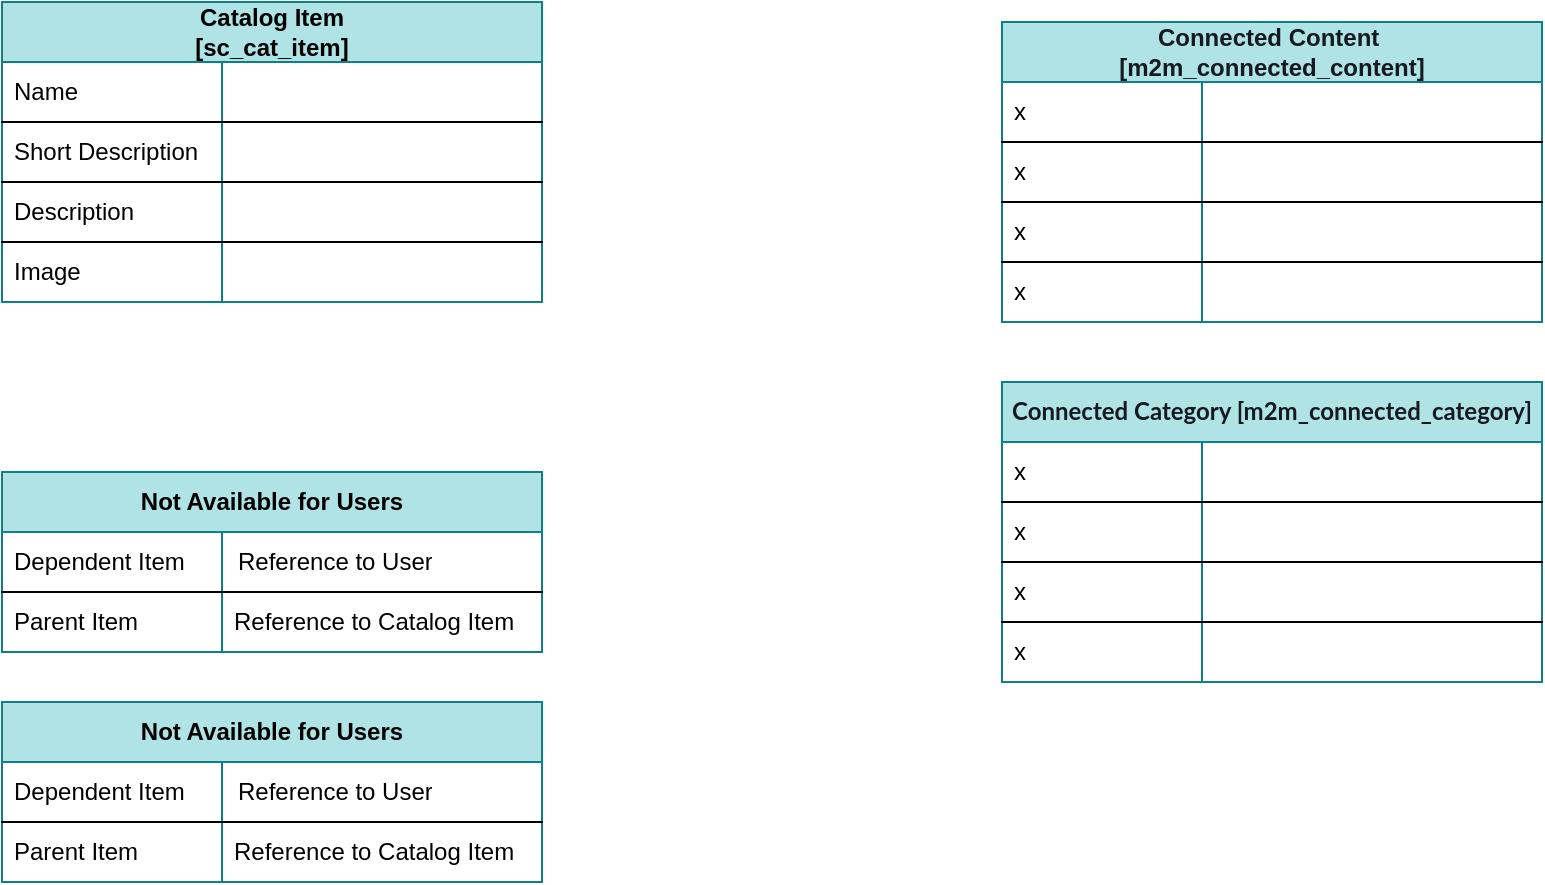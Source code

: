 <mxfile version="24.7.7">
  <diagram id="C5RBs43oDa-KdzZeNtuy" name="Page-1">
    <mxGraphModel dx="1006" dy="694" grid="1" gridSize="10" guides="1" tooltips="1" connect="1" arrows="1" fold="1" page="1" pageScale="1" pageWidth="827" pageHeight="1169" math="0" shadow="0">
      <root>
        <mxCell id="WIyWlLk6GJQsqaUBKTNV-0" />
        <mxCell id="WIyWlLk6GJQsqaUBKTNV-1" parent="WIyWlLk6GJQsqaUBKTNV-0" />
        <mxCell id="HOfxc2R9RzABDRjbj7p2-15" value="Not Available for Users" style="shape=table;startSize=30;container=1;collapsible=1;childLayout=tableLayout;fixedRows=1;rowLines=0;fontStyle=1;align=center;resizeLast=1;html=1;whiteSpace=wrap;fillColor=#b0e3e6;strokeColor=#0e8088;" vertex="1" parent="WIyWlLk6GJQsqaUBKTNV-1">
          <mxGeometry x="20" y="255" width="270" height="90" as="geometry" />
        </mxCell>
        <mxCell id="HOfxc2R9RzABDRjbj7p2-19" value="" style="shape=tableRow;horizontal=0;startSize=0;swimlaneHead=0;swimlaneBody=0;fillColor=none;collapsible=0;dropTarget=0;points=[[0,0.5],[1,0.5]];portConstraint=eastwest;top=0;left=0;right=0;bottom=1;html=1;" vertex="1" parent="HOfxc2R9RzABDRjbj7p2-15">
          <mxGeometry y="30" width="270" height="30" as="geometry" />
        </mxCell>
        <mxCell id="HOfxc2R9RzABDRjbj7p2-20" value="Dependent Item" style="shape=partialRectangle;connectable=0;fillColor=none;top=0;left=0;bottom=0;right=0;fontStyle=0;overflow=hidden;html=1;whiteSpace=wrap;align=left;spacingLeft=4;spacingRight=4;" vertex="1" parent="HOfxc2R9RzABDRjbj7p2-19">
          <mxGeometry width="110" height="30" as="geometry">
            <mxRectangle width="110" height="30" as="alternateBounds" />
          </mxGeometry>
        </mxCell>
        <mxCell id="HOfxc2R9RzABDRjbj7p2-21" value="Reference to User" style="shape=partialRectangle;connectable=0;fillColor=none;top=0;left=0;bottom=0;right=0;align=left;spacingLeft=6;fontStyle=0;overflow=hidden;html=1;whiteSpace=wrap;" vertex="1" parent="HOfxc2R9RzABDRjbj7p2-19">
          <mxGeometry x="110" width="160" height="30" as="geometry">
            <mxRectangle width="160" height="30" as="alternateBounds" />
          </mxGeometry>
        </mxCell>
        <mxCell id="HOfxc2R9RzABDRjbj7p2-22" value="" style="shape=tableRow;horizontal=0;startSize=0;swimlaneHead=0;swimlaneBody=0;fillColor=none;collapsible=0;dropTarget=0;points=[[0,0.5],[1,0.5]];portConstraint=eastwest;top=0;left=0;right=0;bottom=0;html=1;" vertex="1" parent="HOfxc2R9RzABDRjbj7p2-15">
          <mxGeometry y="60" width="270" height="30" as="geometry" />
        </mxCell>
        <mxCell id="HOfxc2R9RzABDRjbj7p2-23" value="Parent Item" style="shape=partialRectangle;connectable=0;fillColor=none;top=0;left=0;bottom=0;right=0;editable=1;overflow=hidden;html=1;whiteSpace=wrap;align=left;spacingLeft=4;spacingRight=4;" vertex="1" parent="HOfxc2R9RzABDRjbj7p2-22">
          <mxGeometry width="110" height="30" as="geometry">
            <mxRectangle width="110" height="30" as="alternateBounds" />
          </mxGeometry>
        </mxCell>
        <mxCell id="HOfxc2R9RzABDRjbj7p2-24" value="Reference to Catalog Item" style="shape=partialRectangle;connectable=0;fillColor=none;top=0;left=0;bottom=0;right=0;align=left;spacingLeft=4;overflow=hidden;html=1;whiteSpace=wrap;spacingRight=4;" vertex="1" parent="HOfxc2R9RzABDRjbj7p2-22">
          <mxGeometry x="110" width="160" height="30" as="geometry">
            <mxRectangle width="160" height="30" as="alternateBounds" />
          </mxGeometry>
        </mxCell>
        <mxCell id="HOfxc2R9RzABDRjbj7p2-29" value="Not Available for Users" style="shape=table;startSize=30;container=1;collapsible=1;childLayout=tableLayout;fixedRows=1;rowLines=0;fontStyle=1;align=center;resizeLast=1;html=1;whiteSpace=wrap;fillColor=#b0e3e6;strokeColor=#0e8088;" vertex="1" parent="WIyWlLk6GJQsqaUBKTNV-1">
          <mxGeometry x="20" y="370" width="270" height="90" as="geometry" />
        </mxCell>
        <mxCell id="HOfxc2R9RzABDRjbj7p2-30" value="" style="shape=tableRow;horizontal=0;startSize=0;swimlaneHead=0;swimlaneBody=0;fillColor=none;collapsible=0;dropTarget=0;points=[[0,0.5],[1,0.5]];portConstraint=eastwest;top=0;left=0;right=0;bottom=1;html=1;" vertex="1" parent="HOfxc2R9RzABDRjbj7p2-29">
          <mxGeometry y="30" width="270" height="30" as="geometry" />
        </mxCell>
        <mxCell id="HOfxc2R9RzABDRjbj7p2-31" value="Dependent Item" style="shape=partialRectangle;connectable=0;fillColor=none;top=0;left=0;bottom=0;right=0;fontStyle=0;overflow=hidden;html=1;whiteSpace=wrap;align=left;spacingLeft=4;spacingRight=4;" vertex="1" parent="HOfxc2R9RzABDRjbj7p2-30">
          <mxGeometry width="110" height="30" as="geometry">
            <mxRectangle width="110" height="30" as="alternateBounds" />
          </mxGeometry>
        </mxCell>
        <mxCell id="HOfxc2R9RzABDRjbj7p2-32" value="Reference to User" style="shape=partialRectangle;connectable=0;fillColor=none;top=0;left=0;bottom=0;right=0;align=left;spacingLeft=6;fontStyle=0;overflow=hidden;html=1;whiteSpace=wrap;" vertex="1" parent="HOfxc2R9RzABDRjbj7p2-30">
          <mxGeometry x="110" width="160" height="30" as="geometry">
            <mxRectangle width="160" height="30" as="alternateBounds" />
          </mxGeometry>
        </mxCell>
        <mxCell id="HOfxc2R9RzABDRjbj7p2-33" value="" style="shape=tableRow;horizontal=0;startSize=0;swimlaneHead=0;swimlaneBody=0;fillColor=none;collapsible=0;dropTarget=0;points=[[0,0.5],[1,0.5]];portConstraint=eastwest;top=0;left=0;right=0;bottom=0;html=1;" vertex="1" parent="HOfxc2R9RzABDRjbj7p2-29">
          <mxGeometry y="60" width="270" height="30" as="geometry" />
        </mxCell>
        <mxCell id="HOfxc2R9RzABDRjbj7p2-34" value="Parent Item" style="shape=partialRectangle;connectable=0;fillColor=none;top=0;left=0;bottom=0;right=0;editable=1;overflow=hidden;html=1;whiteSpace=wrap;align=left;spacingLeft=4;spacingRight=4;" vertex="1" parent="HOfxc2R9RzABDRjbj7p2-33">
          <mxGeometry width="110" height="30" as="geometry">
            <mxRectangle width="110" height="30" as="alternateBounds" />
          </mxGeometry>
        </mxCell>
        <mxCell id="HOfxc2R9RzABDRjbj7p2-35" value="Reference to Catalog Item" style="shape=partialRectangle;connectable=0;fillColor=none;top=0;left=0;bottom=0;right=0;align=left;spacingLeft=4;overflow=hidden;html=1;whiteSpace=wrap;spacingRight=4;" vertex="1" parent="HOfxc2R9RzABDRjbj7p2-33">
          <mxGeometry x="110" width="160" height="30" as="geometry">
            <mxRectangle width="160" height="30" as="alternateBounds" />
          </mxGeometry>
        </mxCell>
        <mxCell id="HOfxc2R9RzABDRjbj7p2-36" value="&lt;span style=&quot;text-wrap: nowrap;&quot;&gt;Catalog Item&lt;/span&gt;&lt;div&gt;&lt;span style=&quot;text-wrap: nowrap;&quot;&gt;[sc_cat_item]&lt;/span&gt;&lt;/div&gt;" style="shape=table;startSize=30;container=1;collapsible=1;childLayout=tableLayout;fixedRows=1;rowLines=0;fontStyle=1;align=center;resizeLast=1;html=1;whiteSpace=wrap;fillColor=#b0e3e6;strokeColor=#0e8088;" vertex="1" parent="WIyWlLk6GJQsqaUBKTNV-1">
          <mxGeometry x="20" y="20" width="270" height="150" as="geometry" />
        </mxCell>
        <mxCell id="HOfxc2R9RzABDRjbj7p2-37" value="" style="shape=tableRow;horizontal=0;startSize=0;swimlaneHead=0;swimlaneBody=0;fillColor=none;collapsible=0;dropTarget=0;points=[[0,0.5],[1,0.5]];portConstraint=eastwest;top=0;left=0;right=0;bottom=1;html=1;" vertex="1" parent="HOfxc2R9RzABDRjbj7p2-36">
          <mxGeometry y="30" width="270" height="30" as="geometry" />
        </mxCell>
        <mxCell id="HOfxc2R9RzABDRjbj7p2-38" value="Name" style="shape=partialRectangle;connectable=0;fillColor=none;top=0;left=0;bottom=0;right=0;fontStyle=0;overflow=hidden;html=1;whiteSpace=wrap;align=left;spacingLeft=4;spacingRight=4;" vertex="1" parent="HOfxc2R9RzABDRjbj7p2-37">
          <mxGeometry width="110" height="30" as="geometry">
            <mxRectangle width="110" height="30" as="alternateBounds" />
          </mxGeometry>
        </mxCell>
        <mxCell id="HOfxc2R9RzABDRjbj7p2-39" value="" style="shape=partialRectangle;connectable=0;fillColor=none;top=0;left=0;bottom=0;right=0;align=left;spacingLeft=6;fontStyle=0;overflow=hidden;html=1;whiteSpace=wrap;" vertex="1" parent="HOfxc2R9RzABDRjbj7p2-37">
          <mxGeometry x="110" width="160" height="30" as="geometry">
            <mxRectangle width="160" height="30" as="alternateBounds" />
          </mxGeometry>
        </mxCell>
        <mxCell id="HOfxc2R9RzABDRjbj7p2-40" value="" style="shape=tableRow;horizontal=0;startSize=0;swimlaneHead=0;swimlaneBody=0;fillColor=none;collapsible=0;dropTarget=0;points=[[0,0.5],[1,0.5]];portConstraint=eastwest;top=0;left=0;right=0;bottom=1;html=1;swimlaneLine=1;" vertex="1" parent="HOfxc2R9RzABDRjbj7p2-36">
          <mxGeometry y="60" width="270" height="30" as="geometry" />
        </mxCell>
        <mxCell id="HOfxc2R9RzABDRjbj7p2-41" value="Short Description" style="shape=partialRectangle;connectable=0;fillColor=none;top=0;left=0;bottom=0;right=0;editable=1;overflow=hidden;html=1;whiteSpace=wrap;align=left;spacingLeft=4;spacingRight=4;" vertex="1" parent="HOfxc2R9RzABDRjbj7p2-40">
          <mxGeometry width="110" height="30" as="geometry">
            <mxRectangle width="110" height="30" as="alternateBounds" />
          </mxGeometry>
        </mxCell>
        <mxCell id="HOfxc2R9RzABDRjbj7p2-42" value="" style="shape=partialRectangle;connectable=0;fillColor=none;top=0;left=0;bottom=0;right=0;align=left;spacingLeft=4;overflow=hidden;html=1;whiteSpace=wrap;spacingRight=4;" vertex="1" parent="HOfxc2R9RzABDRjbj7p2-40">
          <mxGeometry x="110" width="160" height="30" as="geometry">
            <mxRectangle width="160" height="30" as="alternateBounds" />
          </mxGeometry>
        </mxCell>
        <mxCell id="HOfxc2R9RzABDRjbj7p2-43" value="" style="shape=tableRow;horizontal=0;startSize=0;swimlaneHead=0;swimlaneBody=0;fillColor=none;collapsible=0;dropTarget=0;points=[[0,0.5],[1,0.5]];portConstraint=eastwest;top=0;left=0;right=0;bottom=1;html=1;" vertex="1" parent="HOfxc2R9RzABDRjbj7p2-36">
          <mxGeometry y="90" width="270" height="30" as="geometry" />
        </mxCell>
        <mxCell id="HOfxc2R9RzABDRjbj7p2-44" value="Description" style="shape=partialRectangle;connectable=0;fillColor=none;top=0;left=0;bottom=0;right=0;editable=1;overflow=hidden;html=1;whiteSpace=wrap;align=left;spacingLeft=4;spacingRight=4;" vertex="1" parent="HOfxc2R9RzABDRjbj7p2-43">
          <mxGeometry width="110" height="30" as="geometry">
            <mxRectangle width="110" height="30" as="alternateBounds" />
          </mxGeometry>
        </mxCell>
        <mxCell id="HOfxc2R9RzABDRjbj7p2-45" value="" style="shape=partialRectangle;connectable=0;fillColor=none;top=0;left=0;bottom=0;right=0;align=left;spacingLeft=4;overflow=hidden;html=1;whiteSpace=wrap;spacingRight=4;" vertex="1" parent="HOfxc2R9RzABDRjbj7p2-43">
          <mxGeometry x="110" width="160" height="30" as="geometry">
            <mxRectangle width="160" height="30" as="alternateBounds" />
          </mxGeometry>
        </mxCell>
        <mxCell id="HOfxc2R9RzABDRjbj7p2-52" value="" style="shape=tableRow;horizontal=0;startSize=0;swimlaneHead=0;swimlaneBody=0;fillColor=none;collapsible=0;dropTarget=0;points=[[0,0.5],[1,0.5]];portConstraint=eastwest;top=0;left=0;right=0;bottom=0;html=1;" vertex="1" parent="HOfxc2R9RzABDRjbj7p2-36">
          <mxGeometry y="120" width="270" height="30" as="geometry" />
        </mxCell>
        <mxCell id="HOfxc2R9RzABDRjbj7p2-53" value="Image" style="shape=partialRectangle;connectable=0;fillColor=none;top=0;left=0;bottom=0;right=0;editable=1;overflow=hidden;html=1;whiteSpace=wrap;align=left;spacingLeft=4;spacingRight=4;" vertex="1" parent="HOfxc2R9RzABDRjbj7p2-52">
          <mxGeometry width="110" height="30" as="geometry">
            <mxRectangle width="110" height="30" as="alternateBounds" />
          </mxGeometry>
        </mxCell>
        <mxCell id="HOfxc2R9RzABDRjbj7p2-54" value="" style="shape=partialRectangle;connectable=0;fillColor=none;top=0;left=0;bottom=0;right=0;align=left;spacingLeft=4;overflow=hidden;html=1;whiteSpace=wrap;spacingRight=4;" vertex="1" parent="HOfxc2R9RzABDRjbj7p2-52">
          <mxGeometry x="110" width="160" height="30" as="geometry">
            <mxRectangle width="160" height="30" as="alternateBounds" />
          </mxGeometry>
        </mxCell>
        <mxCell id="HOfxc2R9RzABDRjbj7p2-55" value="&lt;div style=&quot;&quot;&gt;&lt;span style=&quot;background-color: initial;&quot;&gt;&lt;font face=&quot;Helvetica&quot; style=&quot;font-size: 12px;&quot; color=&quot;#151920&quot;&gt;Connected Content&amp;nbsp;&lt;/font&gt;&lt;/span&gt;&lt;/div&gt;&lt;div style=&quot;&quot;&gt;&lt;span style=&quot;background-color: initial;&quot;&gt;&lt;font face=&quot;Helvetica&quot; style=&quot;font-size: 12px;&quot; color=&quot;#151920&quot;&gt;[m2m_connected_content]&lt;/font&gt;&lt;/span&gt;&lt;/div&gt;" style="shape=table;startSize=30;container=1;collapsible=1;childLayout=tableLayout;fixedRows=1;rowLines=0;fontStyle=1;align=center;resizeLast=1;html=1;whiteSpace=wrap;fillColor=#b0e3e6;strokeColor=#0e8088;" vertex="1" parent="WIyWlLk6GJQsqaUBKTNV-1">
          <mxGeometry x="520" y="30" width="270" height="150" as="geometry" />
        </mxCell>
        <mxCell id="HOfxc2R9RzABDRjbj7p2-56" value="" style="shape=tableRow;horizontal=0;startSize=0;swimlaneHead=0;swimlaneBody=0;fillColor=none;collapsible=0;dropTarget=0;points=[[0,0.5],[1,0.5]];portConstraint=eastwest;top=0;left=0;right=0;bottom=1;html=1;" vertex="1" parent="HOfxc2R9RzABDRjbj7p2-55">
          <mxGeometry y="30" width="270" height="30" as="geometry" />
        </mxCell>
        <mxCell id="HOfxc2R9RzABDRjbj7p2-57" value="x" style="shape=partialRectangle;connectable=0;fillColor=none;top=0;left=0;bottom=0;right=0;fontStyle=0;overflow=hidden;html=1;whiteSpace=wrap;align=left;spacingLeft=4;spacingRight=4;" vertex="1" parent="HOfxc2R9RzABDRjbj7p2-56">
          <mxGeometry width="100" height="30" as="geometry">
            <mxRectangle width="100" height="30" as="alternateBounds" />
          </mxGeometry>
        </mxCell>
        <mxCell id="HOfxc2R9RzABDRjbj7p2-58" value="" style="shape=partialRectangle;connectable=0;fillColor=none;top=0;left=0;bottom=0;right=0;align=left;spacingLeft=6;fontStyle=0;overflow=hidden;html=1;whiteSpace=wrap;" vertex="1" parent="HOfxc2R9RzABDRjbj7p2-56">
          <mxGeometry x="100" width="170" height="30" as="geometry">
            <mxRectangle width="170" height="30" as="alternateBounds" />
          </mxGeometry>
        </mxCell>
        <mxCell id="HOfxc2R9RzABDRjbj7p2-59" value="" style="shape=tableRow;horizontal=0;startSize=0;swimlaneHead=0;swimlaneBody=0;fillColor=none;collapsible=0;dropTarget=0;points=[[0,0.5],[1,0.5]];portConstraint=eastwest;top=0;left=0;right=0;bottom=1;html=1;swimlaneLine=1;" vertex="1" parent="HOfxc2R9RzABDRjbj7p2-55">
          <mxGeometry y="60" width="270" height="30" as="geometry" />
        </mxCell>
        <mxCell id="HOfxc2R9RzABDRjbj7p2-60" value="x" style="shape=partialRectangle;connectable=0;fillColor=none;top=0;left=0;bottom=0;right=0;editable=1;overflow=hidden;html=1;whiteSpace=wrap;align=left;spacingLeft=4;spacingRight=4;" vertex="1" parent="HOfxc2R9RzABDRjbj7p2-59">
          <mxGeometry width="100" height="30" as="geometry">
            <mxRectangle width="100" height="30" as="alternateBounds" />
          </mxGeometry>
        </mxCell>
        <mxCell id="HOfxc2R9RzABDRjbj7p2-61" value="" style="shape=partialRectangle;connectable=0;fillColor=none;top=0;left=0;bottom=0;right=0;align=left;spacingLeft=4;overflow=hidden;html=1;whiteSpace=wrap;spacingRight=4;" vertex="1" parent="HOfxc2R9RzABDRjbj7p2-59">
          <mxGeometry x="100" width="170" height="30" as="geometry">
            <mxRectangle width="170" height="30" as="alternateBounds" />
          </mxGeometry>
        </mxCell>
        <mxCell id="HOfxc2R9RzABDRjbj7p2-62" value="" style="shape=tableRow;horizontal=0;startSize=0;swimlaneHead=0;swimlaneBody=0;fillColor=none;collapsible=0;dropTarget=0;points=[[0,0.5],[1,0.5]];portConstraint=eastwest;top=0;left=0;right=0;bottom=1;html=1;" vertex="1" parent="HOfxc2R9RzABDRjbj7p2-55">
          <mxGeometry y="90" width="270" height="30" as="geometry" />
        </mxCell>
        <mxCell id="HOfxc2R9RzABDRjbj7p2-63" value="x" style="shape=partialRectangle;connectable=0;fillColor=none;top=0;left=0;bottom=0;right=0;editable=1;overflow=hidden;html=1;whiteSpace=wrap;align=left;spacingLeft=4;spacingRight=4;" vertex="1" parent="HOfxc2R9RzABDRjbj7p2-62">
          <mxGeometry width="100" height="30" as="geometry">
            <mxRectangle width="100" height="30" as="alternateBounds" />
          </mxGeometry>
        </mxCell>
        <mxCell id="HOfxc2R9RzABDRjbj7p2-64" value="" style="shape=partialRectangle;connectable=0;fillColor=none;top=0;left=0;bottom=0;right=0;align=left;spacingLeft=4;overflow=hidden;html=1;whiteSpace=wrap;spacingRight=4;" vertex="1" parent="HOfxc2R9RzABDRjbj7p2-62">
          <mxGeometry x="100" width="170" height="30" as="geometry">
            <mxRectangle width="170" height="30" as="alternateBounds" />
          </mxGeometry>
        </mxCell>
        <mxCell id="HOfxc2R9RzABDRjbj7p2-65" value="" style="shape=tableRow;horizontal=0;startSize=0;swimlaneHead=0;swimlaneBody=0;fillColor=none;collapsible=0;dropTarget=0;points=[[0,0.5],[1,0.5]];portConstraint=eastwest;top=0;left=0;right=0;bottom=0;html=1;" vertex="1" parent="HOfxc2R9RzABDRjbj7p2-55">
          <mxGeometry y="120" width="270" height="30" as="geometry" />
        </mxCell>
        <mxCell id="HOfxc2R9RzABDRjbj7p2-66" value="x" style="shape=partialRectangle;connectable=0;fillColor=none;top=0;left=0;bottom=0;right=0;editable=1;overflow=hidden;html=1;whiteSpace=wrap;align=left;spacingLeft=4;spacingRight=4;" vertex="1" parent="HOfxc2R9RzABDRjbj7p2-65">
          <mxGeometry width="100" height="30" as="geometry">
            <mxRectangle width="100" height="30" as="alternateBounds" />
          </mxGeometry>
        </mxCell>
        <mxCell id="HOfxc2R9RzABDRjbj7p2-67" value="" style="shape=partialRectangle;connectable=0;fillColor=none;top=0;left=0;bottom=0;right=0;align=left;spacingLeft=4;overflow=hidden;html=1;whiteSpace=wrap;spacingRight=4;" vertex="1" parent="HOfxc2R9RzABDRjbj7p2-65">
          <mxGeometry x="100" width="170" height="30" as="geometry">
            <mxRectangle width="170" height="30" as="alternateBounds" />
          </mxGeometry>
        </mxCell>
        <mxCell id="HOfxc2R9RzABDRjbj7p2-68" value="&lt;div style=&quot;&quot;&gt;&lt;span style=&quot;color: rgb(21, 25, 32); font-family: Lato, Arial, sans-serif;&quot;&gt;&lt;font style=&quot;font-size: 12px;&quot;&gt;Connected Category [m2m_connected_category]&lt;/font&gt;&lt;/span&gt;&lt;br&gt;&lt;/div&gt;" style="shape=table;startSize=30;container=1;collapsible=1;childLayout=tableLayout;fixedRows=1;rowLines=0;fontStyle=1;align=center;resizeLast=1;html=1;whiteSpace=wrap;fillColor=#b0e3e6;strokeColor=#0e8088;" vertex="1" parent="WIyWlLk6GJQsqaUBKTNV-1">
          <mxGeometry x="520" y="210" width="270" height="150" as="geometry" />
        </mxCell>
        <mxCell id="HOfxc2R9RzABDRjbj7p2-69" value="" style="shape=tableRow;horizontal=0;startSize=0;swimlaneHead=0;swimlaneBody=0;fillColor=none;collapsible=0;dropTarget=0;points=[[0,0.5],[1,0.5]];portConstraint=eastwest;top=0;left=0;right=0;bottom=1;html=1;" vertex="1" parent="HOfxc2R9RzABDRjbj7p2-68">
          <mxGeometry y="30" width="270" height="30" as="geometry" />
        </mxCell>
        <mxCell id="HOfxc2R9RzABDRjbj7p2-70" value="x" style="shape=partialRectangle;connectable=0;fillColor=none;top=0;left=0;bottom=0;right=0;fontStyle=0;overflow=hidden;html=1;whiteSpace=wrap;align=left;spacingLeft=4;spacingRight=4;" vertex="1" parent="HOfxc2R9RzABDRjbj7p2-69">
          <mxGeometry width="100" height="30" as="geometry">
            <mxRectangle width="100" height="30" as="alternateBounds" />
          </mxGeometry>
        </mxCell>
        <mxCell id="HOfxc2R9RzABDRjbj7p2-71" value="" style="shape=partialRectangle;connectable=0;fillColor=none;top=0;left=0;bottom=0;right=0;align=left;spacingLeft=6;fontStyle=0;overflow=hidden;html=1;whiteSpace=wrap;" vertex="1" parent="HOfxc2R9RzABDRjbj7p2-69">
          <mxGeometry x="100" width="170" height="30" as="geometry">
            <mxRectangle width="170" height="30" as="alternateBounds" />
          </mxGeometry>
        </mxCell>
        <mxCell id="HOfxc2R9RzABDRjbj7p2-72" value="" style="shape=tableRow;horizontal=0;startSize=0;swimlaneHead=0;swimlaneBody=0;fillColor=none;collapsible=0;dropTarget=0;points=[[0,0.5],[1,0.5]];portConstraint=eastwest;top=0;left=0;right=0;bottom=1;html=1;swimlaneLine=1;" vertex="1" parent="HOfxc2R9RzABDRjbj7p2-68">
          <mxGeometry y="60" width="270" height="30" as="geometry" />
        </mxCell>
        <mxCell id="HOfxc2R9RzABDRjbj7p2-73" value="x" style="shape=partialRectangle;connectable=0;fillColor=none;top=0;left=0;bottom=0;right=0;editable=1;overflow=hidden;html=1;whiteSpace=wrap;align=left;spacingLeft=4;spacingRight=4;" vertex="1" parent="HOfxc2R9RzABDRjbj7p2-72">
          <mxGeometry width="100" height="30" as="geometry">
            <mxRectangle width="100" height="30" as="alternateBounds" />
          </mxGeometry>
        </mxCell>
        <mxCell id="HOfxc2R9RzABDRjbj7p2-74" value="" style="shape=partialRectangle;connectable=0;fillColor=none;top=0;left=0;bottom=0;right=0;align=left;spacingLeft=4;overflow=hidden;html=1;whiteSpace=wrap;spacingRight=4;" vertex="1" parent="HOfxc2R9RzABDRjbj7p2-72">
          <mxGeometry x="100" width="170" height="30" as="geometry">
            <mxRectangle width="170" height="30" as="alternateBounds" />
          </mxGeometry>
        </mxCell>
        <mxCell id="HOfxc2R9RzABDRjbj7p2-75" value="" style="shape=tableRow;horizontal=0;startSize=0;swimlaneHead=0;swimlaneBody=0;fillColor=none;collapsible=0;dropTarget=0;points=[[0,0.5],[1,0.5]];portConstraint=eastwest;top=0;left=0;right=0;bottom=1;html=1;" vertex="1" parent="HOfxc2R9RzABDRjbj7p2-68">
          <mxGeometry y="90" width="270" height="30" as="geometry" />
        </mxCell>
        <mxCell id="HOfxc2R9RzABDRjbj7p2-76" value="x" style="shape=partialRectangle;connectable=0;fillColor=none;top=0;left=0;bottom=0;right=0;editable=1;overflow=hidden;html=1;whiteSpace=wrap;align=left;spacingLeft=4;spacingRight=4;" vertex="1" parent="HOfxc2R9RzABDRjbj7p2-75">
          <mxGeometry width="100" height="30" as="geometry">
            <mxRectangle width="100" height="30" as="alternateBounds" />
          </mxGeometry>
        </mxCell>
        <mxCell id="HOfxc2R9RzABDRjbj7p2-77" value="" style="shape=partialRectangle;connectable=0;fillColor=none;top=0;left=0;bottom=0;right=0;align=left;spacingLeft=4;overflow=hidden;html=1;whiteSpace=wrap;spacingRight=4;" vertex="1" parent="HOfxc2R9RzABDRjbj7p2-75">
          <mxGeometry x="100" width="170" height="30" as="geometry">
            <mxRectangle width="170" height="30" as="alternateBounds" />
          </mxGeometry>
        </mxCell>
        <mxCell id="HOfxc2R9RzABDRjbj7p2-78" value="" style="shape=tableRow;horizontal=0;startSize=0;swimlaneHead=0;swimlaneBody=0;fillColor=none;collapsible=0;dropTarget=0;points=[[0,0.5],[1,0.5]];portConstraint=eastwest;top=0;left=0;right=0;bottom=0;html=1;" vertex="1" parent="HOfxc2R9RzABDRjbj7p2-68">
          <mxGeometry y="120" width="270" height="30" as="geometry" />
        </mxCell>
        <mxCell id="HOfxc2R9RzABDRjbj7p2-79" value="x" style="shape=partialRectangle;connectable=0;fillColor=none;top=0;left=0;bottom=0;right=0;editable=1;overflow=hidden;html=1;whiteSpace=wrap;align=left;spacingLeft=4;spacingRight=4;" vertex="1" parent="HOfxc2R9RzABDRjbj7p2-78">
          <mxGeometry width="100" height="30" as="geometry">
            <mxRectangle width="100" height="30" as="alternateBounds" />
          </mxGeometry>
        </mxCell>
        <mxCell id="HOfxc2R9RzABDRjbj7p2-80" value="" style="shape=partialRectangle;connectable=0;fillColor=none;top=0;left=0;bottom=0;right=0;align=left;spacingLeft=4;overflow=hidden;html=1;whiteSpace=wrap;spacingRight=4;" vertex="1" parent="HOfxc2R9RzABDRjbj7p2-78">
          <mxGeometry x="100" width="170" height="30" as="geometry">
            <mxRectangle width="170" height="30" as="alternateBounds" />
          </mxGeometry>
        </mxCell>
      </root>
    </mxGraphModel>
  </diagram>
</mxfile>
